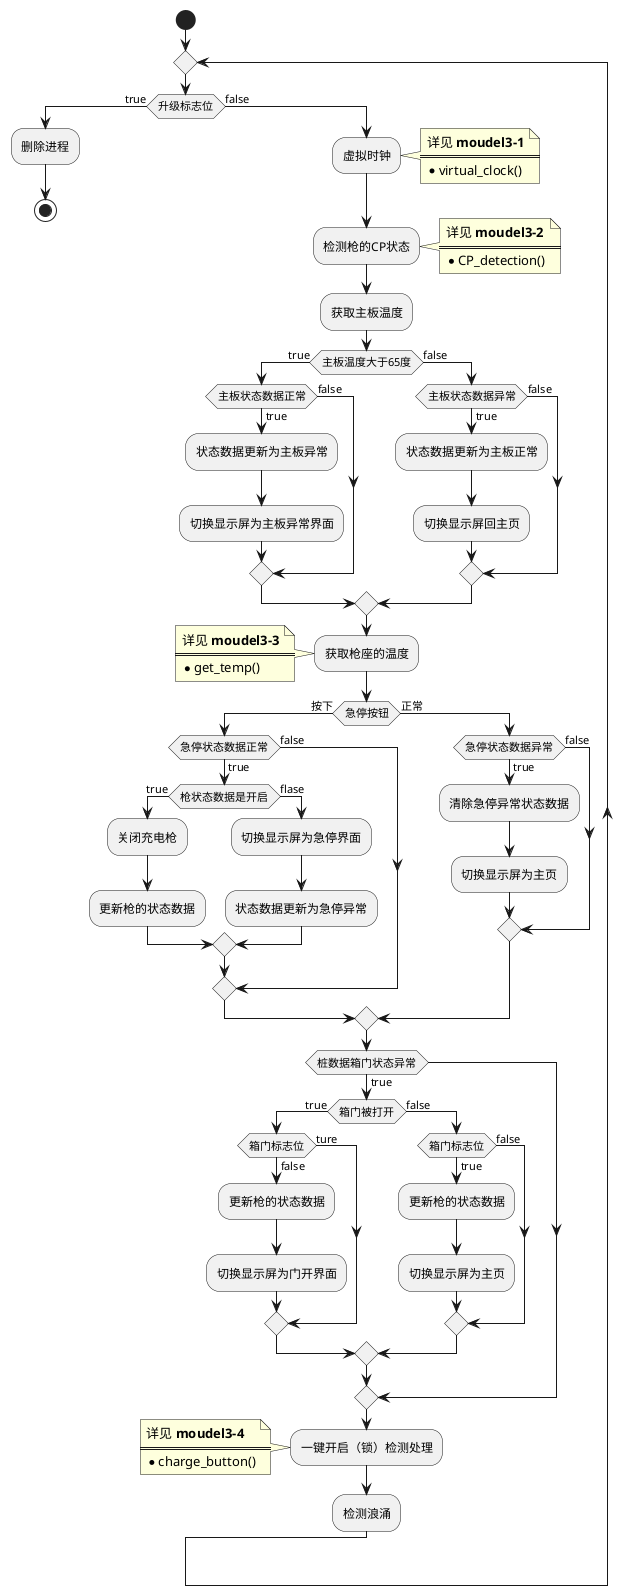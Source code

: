 @startuml
skinparam defaultFontName Microsoft YaHei UI
start
    repeat
    if(升级标志位) then(true)
        :删除进程;
        stop
        else (false)
        :虚拟时钟;
            note right
            详见 <b>moudel3-1</b>
            ====
            * virtual_clock()
            end note
        :检测枪的CP状态;
            note right
            详见 <b>moudel3-2</b>
            ====
            * CP_detection()
            end note
        :获取主板温度;
        if(主板温度大于65度)then(true)
            if(主板状态数据正常)then(true)
                :状态数据更新为主板异常;
                :切换显示屏为主板异常界面;
                else(false)
            endif
        else(false)
            if(主板状态数据异常)then(true)
                :状态数据更新为主板正常;
                :切换显示屏回主页;
                else(false)
            endif
        endif
        :获取枪座的温度;
            note left
            详见 <b>moudel3-3</b>
            ====
            * get_temp()
            end note

        if(急停按钮)then(按下)
            if(急停状态数据正常)then(true)
                if(枪状态数据是开启)then(true)
                    :关闭充电枪;
                    :更新枪的状态数据;
                else(flase)
                    :切换显示屏为急停界面;
                    :状态数据更新为急停异常;
                endif
            else(false)
            endif
        else(正常)
            if(急停状态数据异常)then(true)
                :清除急停异常状态数据;
                :切换显示屏为主页;
            else(false)
            endif
        endif
        if(桩数据箱门状态异常)then(true)
            if(箱门被打开)then(true)
                if(箱门标志位)then(false)
                    :更新枪的状态数据;
                    :切换显示屏为门开界面;
                else(ture)
                endif
            else(false)
                if(箱门标志位)then(true)
                    :更新枪的状态数据;
                    :切换显示屏为主页;
                else(false)
                endif
            endif
        endif
    
    :一键开启（锁）检测处理;
        note left
        详见 <b>moudel3-4</b>
        ====
        * charge_button()
        end note
    :检测浪涌;
    endif   
@enduml
